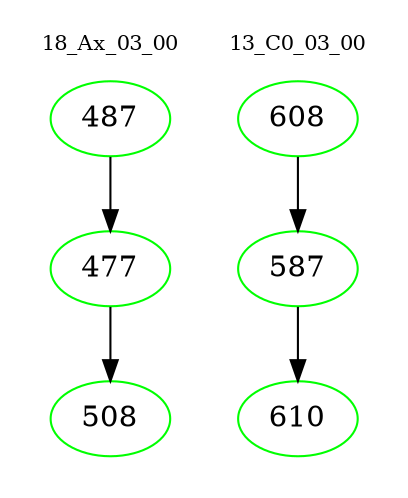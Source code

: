 digraph{
subgraph cluster_0 {
color = white
label = "18_Ax_03_00";
fontsize=10;
T0_487 [label="487", color="green"]
T0_487 -> T0_477 [color="black"]
T0_477 [label="477", color="green"]
T0_477 -> T0_508 [color="black"]
T0_508 [label="508", color="green"]
}
subgraph cluster_1 {
color = white
label = "13_C0_03_00";
fontsize=10;
T1_608 [label="608", color="green"]
T1_608 -> T1_587 [color="black"]
T1_587 [label="587", color="green"]
T1_587 -> T1_610 [color="black"]
T1_610 [label="610", color="green"]
}
}
